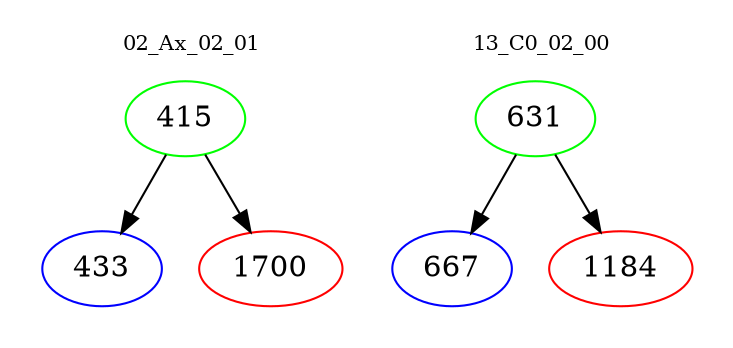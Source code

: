 digraph{
subgraph cluster_0 {
color = white
label = "02_Ax_02_01";
fontsize=10;
T0_415 [label="415", color="green"]
T0_415 -> T0_433 [color="black"]
T0_433 [label="433", color="blue"]
T0_415 -> T0_1700 [color="black"]
T0_1700 [label="1700", color="red"]
}
subgraph cluster_1 {
color = white
label = "13_C0_02_00";
fontsize=10;
T1_631 [label="631", color="green"]
T1_631 -> T1_667 [color="black"]
T1_667 [label="667", color="blue"]
T1_631 -> T1_1184 [color="black"]
T1_1184 [label="1184", color="red"]
}
}
